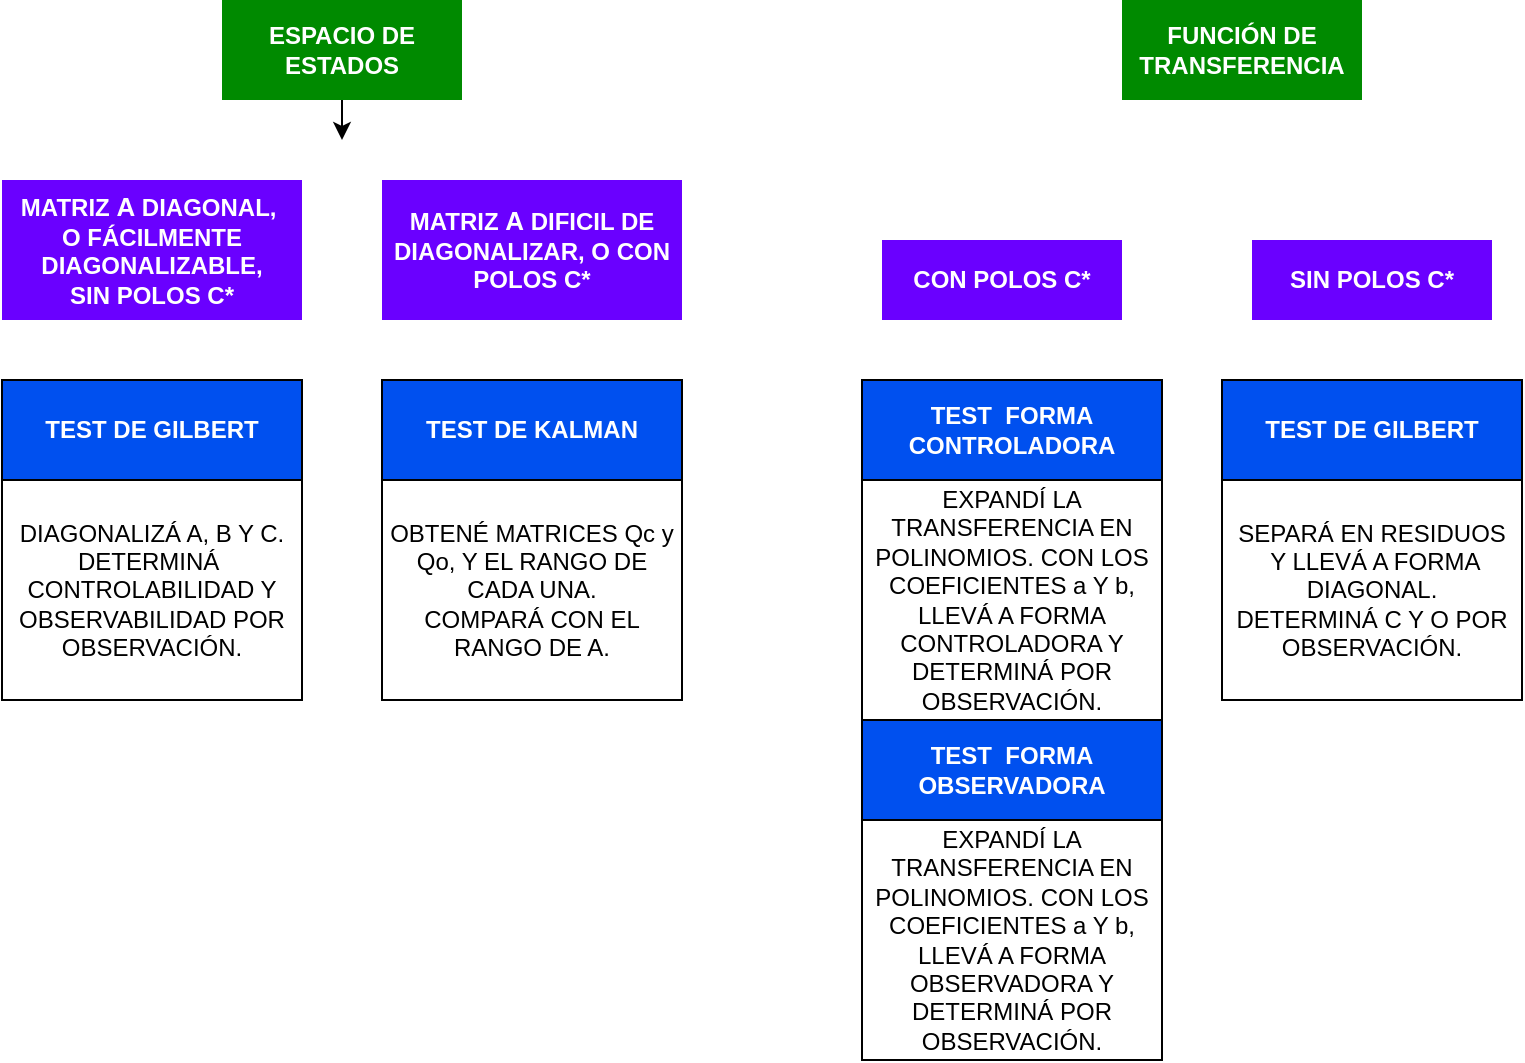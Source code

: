 <mxfile version="27.0.9">
  <diagram name="Página-1" id="kgvg0wWJ-pufLvgITNxJ">
    <mxGraphModel dx="1109" dy="632" grid="1" gridSize="10" guides="1" tooltips="1" connect="1" arrows="1" fold="1" page="1" pageScale="1" pageWidth="827" pageHeight="1169" math="0" shadow="0">
      <root>
        <mxCell id="0" />
        <mxCell id="1" parent="0" />
        <mxCell id="Ax-EyaZyT6LP3G_5-it_-12" value="DIAGONALIZÁ A, B Y C.&lt;div&gt;DETERMINÁ&amp;nbsp; CONTROLABILIDAD Y OBSERVABILIDAD POR OBSERVACIÓN.&lt;/div&gt;" style="whiteSpace=wrap;html=1;" vertex="1" parent="1">
          <mxGeometry x="40" y="250" width="150" height="110" as="geometry" />
        </mxCell>
        <mxCell id="Ax-EyaZyT6LP3G_5-it_-13" value="&lt;b&gt;TEST DE GILBERT&lt;/b&gt;" style="whiteSpace=wrap;html=1;fillColor=#0050ef;fontColor=#ffffff;strokeColor=default;" vertex="1" parent="1">
          <mxGeometry x="40" y="200" width="150" height="50" as="geometry" />
        </mxCell>
        <mxCell id="Ax-EyaZyT6LP3G_5-it_-30" style="edgeStyle=orthogonalEdgeStyle;rounded=0;orthogonalLoop=1;jettySize=auto;html=1;entryX=0.5;entryY=0;entryDx=0;entryDy=0;" edge="1" parent="1" source="Ax-EyaZyT6LP3G_5-it_-20">
          <mxGeometry relative="1" as="geometry">
            <mxPoint x="210" y="80" as="targetPoint" />
          </mxGeometry>
        </mxCell>
        <mxCell id="Ax-EyaZyT6LP3G_5-it_-20" value="&lt;b&gt;ESPACIO DE ESTADOS&lt;/b&gt;" style="rounded=0;whiteSpace=wrap;html=1;fillColor=#008a00;fontColor=#ffffff;strokeColor=none;" vertex="1" parent="1">
          <mxGeometry x="150" y="10" width="120" height="50" as="geometry" />
        </mxCell>
        <mxCell id="Ax-EyaZyT6LP3G_5-it_-25" value="OBTENÉ MATRICES Qc y Qo, Y EL RANGO DE CADA UNA.&lt;div&gt;COMPARÁ CON EL RANGO DE A.&lt;/div&gt;" style="whiteSpace=wrap;html=1;" vertex="1" parent="1">
          <mxGeometry x="230" y="250" width="150" height="110" as="geometry" />
        </mxCell>
        <mxCell id="Ax-EyaZyT6LP3G_5-it_-26" value="&lt;b&gt;TEST DE KALMAN&lt;/b&gt;" style="whiteSpace=wrap;html=1;fillColor=#0050ef;fontColor=#ffffff;strokeColor=default;" vertex="1" parent="1">
          <mxGeometry x="230" y="200" width="150" height="50" as="geometry" />
        </mxCell>
        <mxCell id="Ax-EyaZyT6LP3G_5-it_-33" value="&lt;b&gt;MATRIZ&amp;nbsp;&lt;font style=&quot;font-size: 13px;&quot;&gt;A&lt;/font&gt;&amp;nbsp;DIAGONAL,&amp;nbsp;&lt;/b&gt;&lt;div&gt;&lt;b&gt;O FÁCILMENTE DIAGONALIZABLE,&lt;/b&gt;&lt;/div&gt;&lt;div&gt;&lt;b&gt;SIN POLOS C*&lt;/b&gt;&lt;/div&gt;" style="rounded=0;whiteSpace=wrap;html=1;fillColor=#6a00ff;fontColor=#ffffff;strokeColor=none;" vertex="1" parent="1">
          <mxGeometry x="40" y="100" width="150" height="70" as="geometry" />
        </mxCell>
        <mxCell id="Ax-EyaZyT6LP3G_5-it_-34" value="&lt;b&gt;MATRIZ&amp;nbsp;&lt;font style=&quot;font-size: 13px;&quot;&gt;A&lt;/font&gt;&amp;nbsp;DIFICIL DE DIAGONALIZAR, O CON POLOS C*&lt;br&gt;&lt;/b&gt;" style="rounded=0;whiteSpace=wrap;html=1;fillColor=#6a00ff;fontColor=#ffffff;strokeColor=none;" vertex="1" parent="1">
          <mxGeometry x="230" y="100" width="150" height="70" as="geometry" />
        </mxCell>
        <mxCell id="Ax-EyaZyT6LP3G_5-it_-35" value="&lt;b&gt;FUNCIÓN DE TRANSFERENCIA&lt;/b&gt;" style="rounded=0;whiteSpace=wrap;html=1;fillColor=#008a00;fontColor=#ffffff;strokeColor=none;" vertex="1" parent="1">
          <mxGeometry x="600" y="10" width="120" height="50" as="geometry" />
        </mxCell>
        <mxCell id="Ax-EyaZyT6LP3G_5-it_-36" value="&lt;b&gt;TEST&amp;nbsp; FORMA CONTROLADORA&lt;/b&gt;" style="whiteSpace=wrap;html=1;fillColor=#0050ef;fontColor=#ffffff;strokeColor=default;" vertex="1" parent="1">
          <mxGeometry x="470" y="200" width="150" height="50" as="geometry" />
        </mxCell>
        <mxCell id="Ax-EyaZyT6LP3G_5-it_-37" value="&lt;b&gt;TEST DE GILBERT&lt;/b&gt;" style="whiteSpace=wrap;html=1;fillColor=#0050ef;fontColor=#ffffff;strokeColor=default;" vertex="1" parent="1">
          <mxGeometry x="650" y="200" width="150" height="50" as="geometry" />
        </mxCell>
        <mxCell id="Ax-EyaZyT6LP3G_5-it_-38" value="SEPARÁ EN RESIDUOS&lt;div&gt;&amp;nbsp;Y LLEVÁ A FORMA DIAGONAL.&lt;div&gt;DETERMINÁ C Y O POR OBSERVACIÓN.&lt;/div&gt;&lt;/div&gt;" style="whiteSpace=wrap;html=1;" vertex="1" parent="1">
          <mxGeometry x="650" y="250" width="150" height="110" as="geometry" />
        </mxCell>
        <mxCell id="Ax-EyaZyT6LP3G_5-it_-39" value="&lt;div&gt;&lt;b&gt;SIN POLOS C*&lt;/b&gt;&lt;/div&gt;" style="rounded=0;whiteSpace=wrap;html=1;fillColor=#6a00ff;fontColor=#ffffff;strokeColor=none;" vertex="1" parent="1">
          <mxGeometry x="665" y="130" width="120" height="40" as="geometry" />
        </mxCell>
        <mxCell id="Ax-EyaZyT6LP3G_5-it_-40" value="&lt;div&gt;&lt;b&gt;CON POLOS C*&lt;/b&gt;&lt;/div&gt;" style="rounded=0;whiteSpace=wrap;html=1;fillColor=#6a00ff;fontColor=#ffffff;strokeColor=none;" vertex="1" parent="1">
          <mxGeometry x="480" y="130" width="120" height="40" as="geometry" />
        </mxCell>
        <mxCell id="Ax-EyaZyT6LP3G_5-it_-42" value="EXPANDÍ LA TRANSFERENCIA EN POLINOMIOS. CON LOS COEFICIENTES a Y b, LLEVÁ A FORMA CONTROLADORA Y DETERMINÁ POR OBSERVACIÓN." style="whiteSpace=wrap;html=1;" vertex="1" parent="1">
          <mxGeometry x="470" y="250" width="150" height="120" as="geometry" />
        </mxCell>
        <mxCell id="Ax-EyaZyT6LP3G_5-it_-43" value="&lt;b&gt;TEST&amp;nbsp; FORMA OBSERVADORA&lt;/b&gt;" style="whiteSpace=wrap;html=1;fillColor=#0050ef;fontColor=#ffffff;strokeColor=default;" vertex="1" parent="1">
          <mxGeometry x="470" y="370" width="150" height="50" as="geometry" />
        </mxCell>
        <mxCell id="Ax-EyaZyT6LP3G_5-it_-44" value="EXPANDÍ LA TRANSFERENCIA EN POLINOMIOS. CON LOS COEFICIENTES a Y b, LLEVÁ A FORMA OBSERVADORA Y DETERMINÁ POR OBSERVACIÓN." style="whiteSpace=wrap;html=1;" vertex="1" parent="1">
          <mxGeometry x="470" y="420" width="150" height="120" as="geometry" />
        </mxCell>
      </root>
    </mxGraphModel>
  </diagram>
</mxfile>
